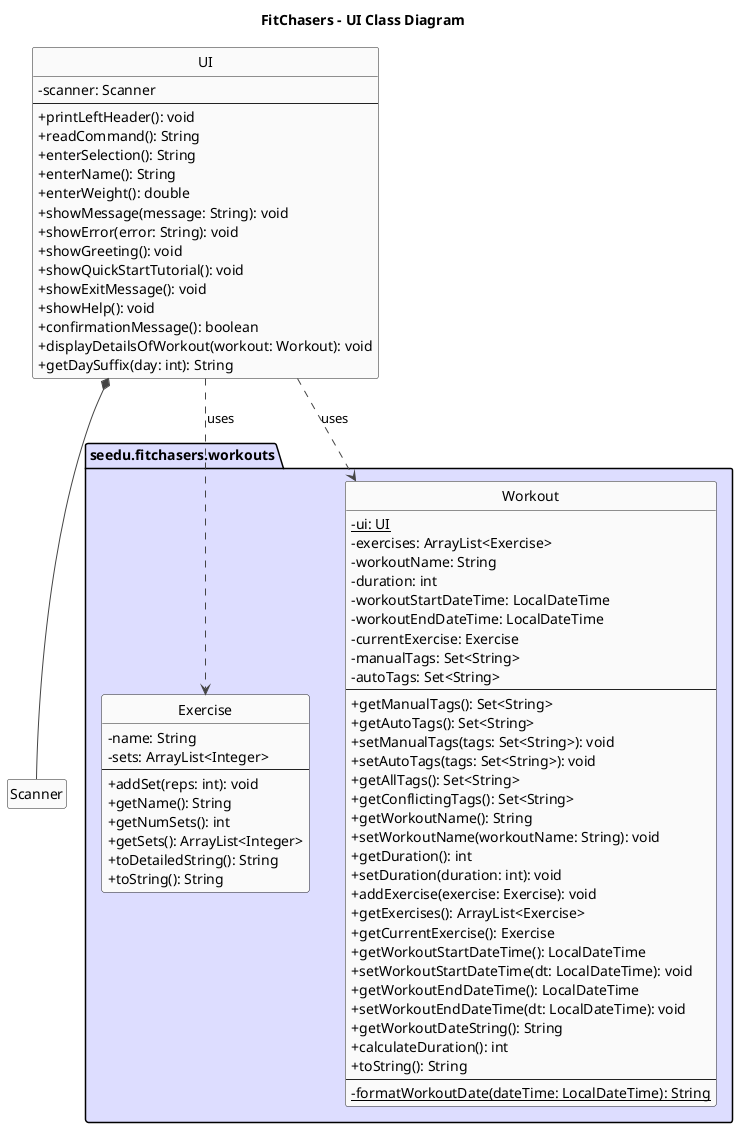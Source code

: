 @startuml
title FitChasers – UI Class Diagram

skinparam shadowing false
skinparam classAttributeIconSize 0
skinparam ArrowColor #444
skinparam ClassBorderColor #222
skinparam ClassBackgroundColor #FAFAFA
skinparam NoteBackgroundColor #fff
skinparam NoteBorderColor #aaa
skinparam stereotypeFontStyle bold
hide empty fields
hide empty methods
hide circle

' ===== Types used by UI =====
class Scanner
package "seedu.fitchasers.workouts" as pkg_workouts #DDDDFF {
  class Exercise {
    - name: String
    - sets: ArrayList<Integer>
    --
    + addSet(reps: int): void
    + getName(): String
    + getNumSets(): int
    + getSets(): ArrayList<Integer>
    + toDetailedString(): String
    + toString(): String
  }

  class Workout {
    - ui: UI {static}
    - exercises: ArrayList<Exercise>
    - workoutName: String
    - duration: int
    - workoutStartDateTime: LocalDateTime
    - workoutEndDateTime: LocalDateTime
    - currentExercise: Exercise
    - manualTags: Set<String>
    - autoTags: Set<String>
    --
    + getManualTags(): Set<String>
    + getAutoTags(): Set<String>
    + setManualTags(tags: Set<String>): void
    + setAutoTags(tags: Set<String>): void
    + getAllTags(): Set<String>
    + getConflictingTags(): Set<String>
    + getWorkoutName(): String
    + setWorkoutName(workoutName: String): void
    + getDuration(): int
    + setDuration(duration: int): void
    + addExercise(exercise: Exercise): void
    + getExercises(): ArrayList<Exercise>
    + getCurrentExercise(): Exercise
    + getWorkoutStartDateTime(): LocalDateTime
    + setWorkoutStartDateTime(dt: LocalDateTime): void
    + getWorkoutEndDateTime(): LocalDateTime
    + setWorkoutEndDateTime(dt: LocalDateTime): void
    + getWorkoutDateString(): String
    + calculateDuration(): int
    + toString(): String
    --
    - formatWorkoutDate(dateTime: LocalDateTime): String {static}
  }
}

' ===== UI class  =====
class UI {
  - scanner: Scanner
  --
  + printLeftHeader(): void
  + readCommand(): String
  + enterSelection(): String
  + enterName(): String
  + enterWeight(): double
  + showMessage(message: String): void
  + showError(error: String): void
  + showGreeting(): void
  + showQuickStartTutorial(): void
  + showExitMessage(): void
  + showHelp(): void
  + confirmationMessage(): boolean
  + displayDetailsOfWorkout(workout: Workout): void
  + getDaySuffix(day: int): String
}

' ===== Relationships =====
UI *-- Scanner
UI ..> Workout : uses
UI ..> Exercise : uses
@enduml
